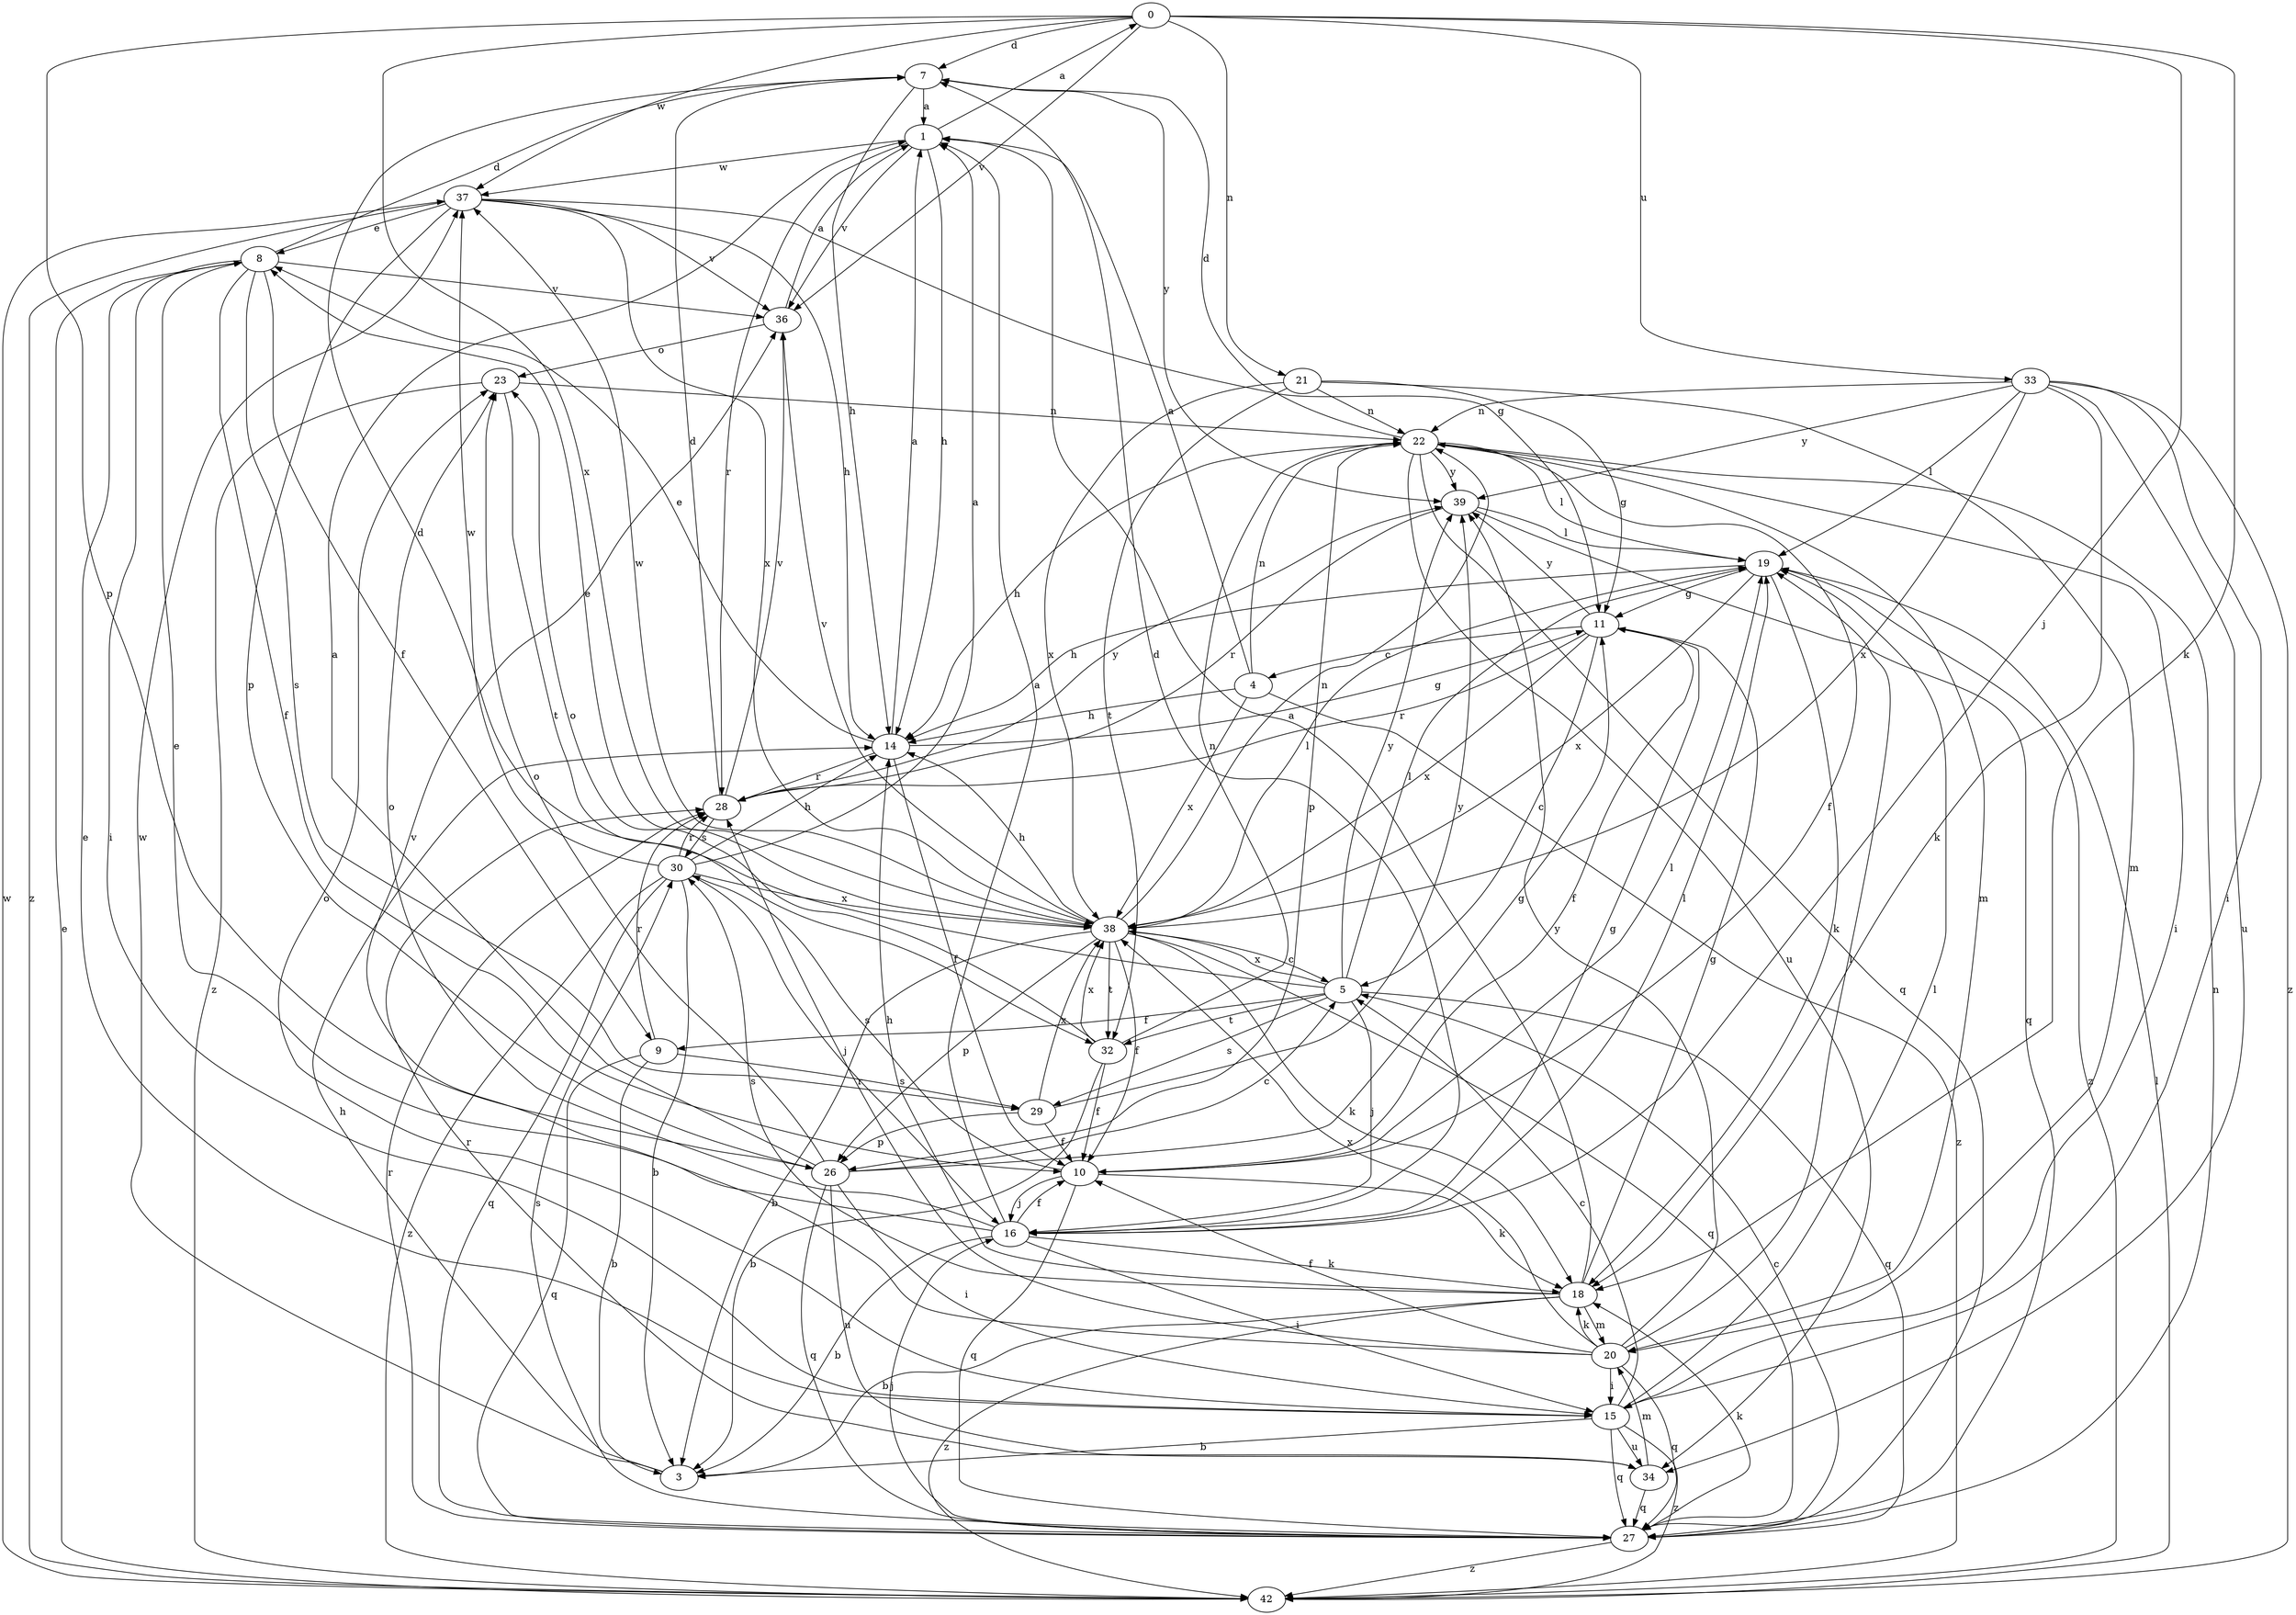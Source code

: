 strict digraph  {
0;
1;
3;
4;
5;
7;
8;
9;
10;
11;
14;
15;
16;
18;
19;
20;
21;
22;
23;
26;
27;
28;
29;
30;
32;
33;
34;
36;
37;
38;
39;
42;
0 -> 7  [label=d];
0 -> 16  [label=j];
0 -> 18  [label=k];
0 -> 21  [label=n];
0 -> 26  [label=p];
0 -> 33  [label=u];
0 -> 36  [label=v];
0 -> 37  [label=w];
0 -> 38  [label=x];
1 -> 0  [label=a];
1 -> 14  [label=h];
1 -> 28  [label=r];
1 -> 36  [label=v];
1 -> 37  [label=w];
3 -> 14  [label=h];
3 -> 37  [label=w];
4 -> 1  [label=a];
4 -> 14  [label=h];
4 -> 22  [label=n];
4 -> 38  [label=x];
4 -> 42  [label=z];
5 -> 7  [label=d];
5 -> 9  [label=f];
5 -> 16  [label=j];
5 -> 19  [label=l];
5 -> 27  [label=q];
5 -> 29  [label=s];
5 -> 32  [label=t];
5 -> 38  [label=x];
5 -> 39  [label=y];
7 -> 1  [label=a];
7 -> 14  [label=h];
7 -> 39  [label=y];
8 -> 7  [label=d];
8 -> 9  [label=f];
8 -> 10  [label=f];
8 -> 15  [label=i];
8 -> 29  [label=s];
8 -> 36  [label=v];
9 -> 3  [label=b];
9 -> 27  [label=q];
9 -> 28  [label=r];
9 -> 29  [label=s];
10 -> 16  [label=j];
10 -> 18  [label=k];
10 -> 19  [label=l];
10 -> 27  [label=q];
10 -> 30  [label=s];
11 -> 4  [label=c];
11 -> 5  [label=c];
11 -> 10  [label=f];
11 -> 28  [label=r];
11 -> 38  [label=x];
11 -> 39  [label=y];
14 -> 1  [label=a];
14 -> 8  [label=e];
14 -> 10  [label=f];
14 -> 11  [label=g];
14 -> 28  [label=r];
15 -> 3  [label=b];
15 -> 5  [label=c];
15 -> 8  [label=e];
15 -> 19  [label=l];
15 -> 23  [label=o];
15 -> 27  [label=q];
15 -> 34  [label=u];
15 -> 42  [label=z];
16 -> 1  [label=a];
16 -> 3  [label=b];
16 -> 7  [label=d];
16 -> 8  [label=e];
16 -> 10  [label=f];
16 -> 11  [label=g];
16 -> 15  [label=i];
16 -> 18  [label=k];
16 -> 19  [label=l];
16 -> 23  [label=o];
18 -> 1  [label=a];
18 -> 3  [label=b];
18 -> 11  [label=g];
18 -> 14  [label=h];
18 -> 20  [label=m];
18 -> 30  [label=s];
18 -> 42  [label=z];
19 -> 11  [label=g];
19 -> 14  [label=h];
19 -> 18  [label=k];
19 -> 38  [label=x];
19 -> 42  [label=z];
20 -> 10  [label=f];
20 -> 15  [label=i];
20 -> 18  [label=k];
20 -> 19  [label=l];
20 -> 27  [label=q];
20 -> 28  [label=r];
20 -> 36  [label=v];
20 -> 38  [label=x];
20 -> 39  [label=y];
21 -> 11  [label=g];
21 -> 20  [label=m];
21 -> 22  [label=n];
21 -> 32  [label=t];
21 -> 38  [label=x];
22 -> 7  [label=d];
22 -> 10  [label=f];
22 -> 14  [label=h];
22 -> 15  [label=i];
22 -> 19  [label=l];
22 -> 20  [label=m];
22 -> 26  [label=p];
22 -> 27  [label=q];
22 -> 34  [label=u];
22 -> 39  [label=y];
23 -> 22  [label=n];
23 -> 32  [label=t];
23 -> 42  [label=z];
26 -> 1  [label=a];
26 -> 5  [label=c];
26 -> 11  [label=g];
26 -> 15  [label=i];
26 -> 23  [label=o];
26 -> 27  [label=q];
26 -> 34  [label=u];
27 -> 5  [label=c];
27 -> 16  [label=j];
27 -> 18  [label=k];
27 -> 22  [label=n];
27 -> 28  [label=r];
27 -> 30  [label=s];
27 -> 42  [label=z];
28 -> 7  [label=d];
28 -> 30  [label=s];
28 -> 36  [label=v];
28 -> 39  [label=y];
29 -> 10  [label=f];
29 -> 26  [label=p];
29 -> 38  [label=x];
29 -> 39  [label=y];
30 -> 1  [label=a];
30 -> 3  [label=b];
30 -> 14  [label=h];
30 -> 16  [label=j];
30 -> 27  [label=q];
30 -> 28  [label=r];
30 -> 37  [label=w];
30 -> 38  [label=x];
30 -> 42  [label=z];
32 -> 3  [label=b];
32 -> 10  [label=f];
32 -> 22  [label=n];
32 -> 23  [label=o];
32 -> 38  [label=x];
33 -> 15  [label=i];
33 -> 18  [label=k];
33 -> 19  [label=l];
33 -> 22  [label=n];
33 -> 34  [label=u];
33 -> 38  [label=x];
33 -> 39  [label=y];
33 -> 42  [label=z];
34 -> 20  [label=m];
34 -> 27  [label=q];
34 -> 28  [label=r];
36 -> 1  [label=a];
36 -> 23  [label=o];
37 -> 8  [label=e];
37 -> 11  [label=g];
37 -> 14  [label=h];
37 -> 26  [label=p];
37 -> 36  [label=v];
37 -> 38  [label=x];
37 -> 42  [label=z];
38 -> 3  [label=b];
38 -> 5  [label=c];
38 -> 8  [label=e];
38 -> 10  [label=f];
38 -> 14  [label=h];
38 -> 18  [label=k];
38 -> 19  [label=l];
38 -> 22  [label=n];
38 -> 26  [label=p];
38 -> 27  [label=q];
38 -> 32  [label=t];
38 -> 36  [label=v];
38 -> 37  [label=w];
39 -> 19  [label=l];
39 -> 27  [label=q];
39 -> 28  [label=r];
42 -> 8  [label=e];
42 -> 19  [label=l];
42 -> 37  [label=w];
}
